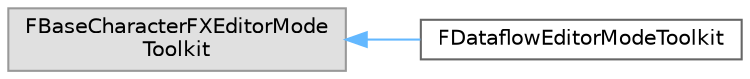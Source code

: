 digraph "Graphical Class Hierarchy"
{
 // INTERACTIVE_SVG=YES
 // LATEX_PDF_SIZE
  bgcolor="transparent";
  edge [fontname=Helvetica,fontsize=10,labelfontname=Helvetica,labelfontsize=10];
  node [fontname=Helvetica,fontsize=10,shape=box,height=0.2,width=0.4];
  rankdir="LR";
  Node0 [id="Node000000",label="FBaseCharacterFXEditorMode\lToolkit",height=0.2,width=0.4,color="grey60", fillcolor="#E0E0E0", style="filled",tooltip=" "];
  Node0 -> Node1 [id="edge3422_Node000000_Node000001",dir="back",color="steelblue1",style="solid",tooltip=" "];
  Node1 [id="Node000001",label="FDataflowEditorModeToolkit",height=0.2,width=0.4,color="grey40", fillcolor="white", style="filled",URL="$dd/d24/classFDataflowEditorModeToolkit.html",tooltip="The dataflow editor mode toolkit is responsible for the panel on the side in the dataflow editor that..."];
}
